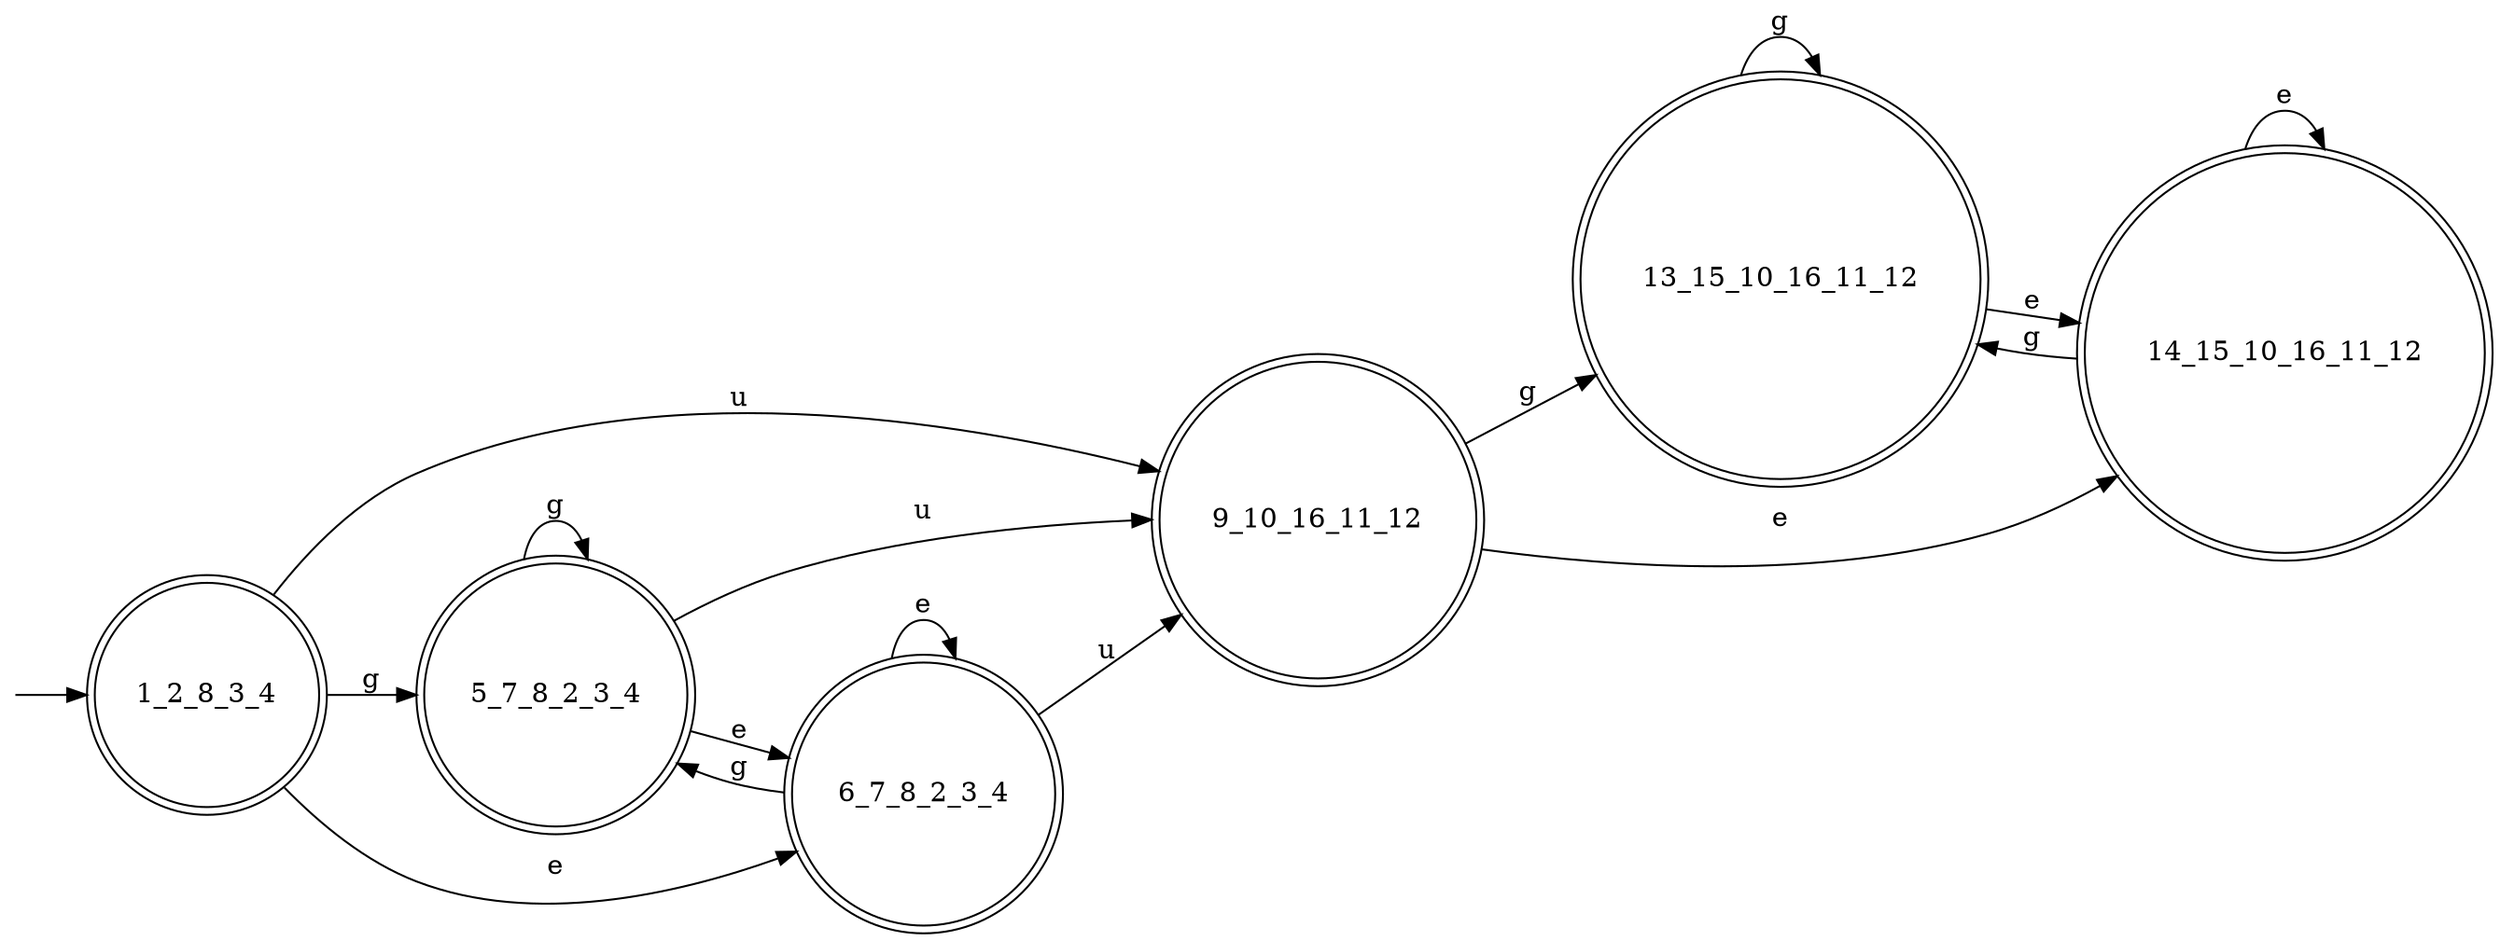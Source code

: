 digraph FA {
	rankdir=LR
	node [shape = point, color = white, fontcolor = white] start
	node [shape = doublecircle, color = black, fontcolor = black] "9_10_16_11_12" "13_15_10_16_11_12" "14_15_10_16_11_12"
	//node [shape = circle]
	start -> "1_2_8_3_4"
	"1_2_8_3_4" -> "5_7_8_2_3_4" [label="g"]
	"1_2_8_3_4" -> "6_7_8_2_3_4" [label="e"]
	"1_2_8_3_4" -> "9_10_16_11_12" [label="u"]
	"5_7_8_2_3_4" -> "5_7_8_2_3_4" [label="g"]
	"5_7_8_2_3_4" -> "6_7_8_2_3_4" [label="e"]
	"5_7_8_2_3_4" -> "9_10_16_11_12" [label="u"]
	"6_7_8_2_3_4" -> "5_7_8_2_3_4" [label="g"]
	"6_7_8_2_3_4" -> "6_7_8_2_3_4" [label="e"]
	"6_7_8_2_3_4" -> "9_10_16_11_12" [label="u"]
	"9_10_16_11_12" -> "13_15_10_16_11_12" [label="g"]
	"9_10_16_11_12" -> "14_15_10_16_11_12" [label="e"]
	"13_15_10_16_11_12" -> "13_15_10_16_11_12" [label="g"]
	"13_15_10_16_11_12" -> "14_15_10_16_11_12" [label="e"]
	"14_15_10_16_11_12" -> "13_15_10_16_11_12" [label="g"]
	"14_15_10_16_11_12" -> "14_15_10_16_11_12" [label="e"]
}